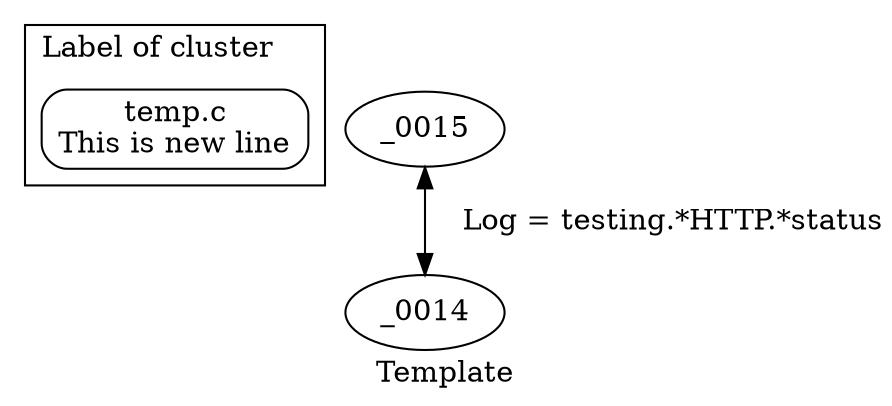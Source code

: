 digraph {
  label="Template";

  // this is comment
  subgraph cluster_temp {
    _0001[label="temp.c\nThis is new line", shape="box", style=rounded];
    label = "Label of cluster";
    labeljust = "l";
  }

  _0015 -> _0014 [dir="both", label="    Log = testing.*HTTP.*status"];
}
